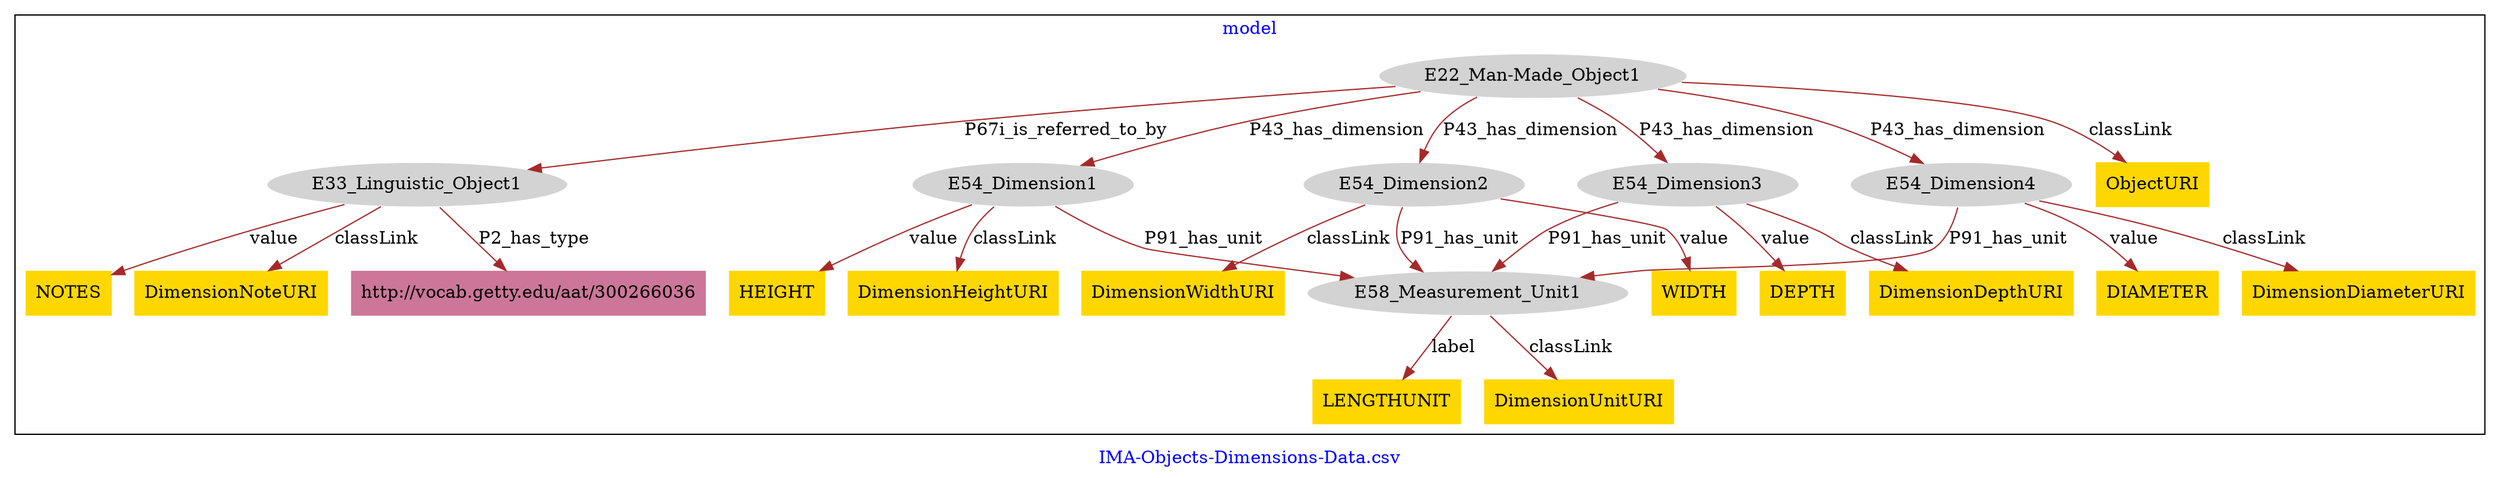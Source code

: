 digraph n0 {
fontcolor="blue"
remincross="true"
label="IMA-Objects-Dimensions-Data.csv"
subgraph cluster {
label="model"
n2[style="filled",color="white",fillcolor="lightgray",label="E22_Man-Made_Object1"];
n3[style="filled",color="white",fillcolor="lightgray",label="E33_Linguistic_Object1"];
n4[style="filled",color="white",fillcolor="lightgray",label="E54_Dimension1"];
n5[style="filled",color="white",fillcolor="lightgray",label="E54_Dimension2"];
n6[style="filled",color="white",fillcolor="lightgray",label="E54_Dimension3"];
n7[style="filled",color="white",fillcolor="lightgray",label="E54_Dimension4"];
n8[style="filled",color="white",fillcolor="lightgray",label="E58_Measurement_Unit1"];
n9[shape="plaintext",style="filled",fillcolor="gold",label="DIAMETER"];
n10[shape="plaintext",style="filled",fillcolor="gold",label="LENGTHUNIT"];
n11[shape="plaintext",style="filled",fillcolor="gold",label="ObjectURI"];
n12[shape="plaintext",style="filled",fillcolor="gold",label="DEPTH"];
n13[shape="plaintext",style="filled",fillcolor="gold",label="NOTES"];
n14[shape="plaintext",style="filled",fillcolor="gold",label="DimensionNoteURI"];
n15[shape="plaintext",style="filled",fillcolor="gold",label="DimensionDepthURI"];
n16[shape="plaintext",style="filled",fillcolor="gold",label="HEIGHT"];
n17[shape="plaintext",style="filled",fillcolor="gold",label="WIDTH"];
n18[shape="plaintext",style="filled",fillcolor="gold",label="DimensionHeightURI"];
n19[shape="plaintext",style="filled",fillcolor="gold",label="DimensionDiameterURI"];
n20[shape="plaintext",style="filled",fillcolor="gold",label="DimensionWidthURI"];
n21[shape="plaintext",style="filled",fillcolor="gold",label="DimensionUnitURI"];
n22[shape="plaintext",style="filled",fillcolor="#CC7799",label="http://vocab.getty.edu/aat/300266036"];
}
n2 -> n3[color="brown",fontcolor="black",label="P67i_is_referred_to_by"]
n2 -> n4[color="brown",fontcolor="black",label="P43_has_dimension"]
n2 -> n5[color="brown",fontcolor="black",label="P43_has_dimension"]
n2 -> n6[color="brown",fontcolor="black",label="P43_has_dimension"]
n2 -> n7[color="brown",fontcolor="black",label="P43_has_dimension"]
n4 -> n8[color="brown",fontcolor="black",label="P91_has_unit"]
n7 -> n9[color="brown",fontcolor="black",label="value"]
n8 -> n10[color="brown",fontcolor="black",label="label"]
n2 -> n11[color="brown",fontcolor="black",label="classLink"]
n6 -> n12[color="brown",fontcolor="black",label="value"]
n3 -> n13[color="brown",fontcolor="black",label="value"]
n3 -> n14[color="brown",fontcolor="black",label="classLink"]
n6 -> n15[color="brown",fontcolor="black",label="classLink"]
n4 -> n16[color="brown",fontcolor="black",label="value"]
n5 -> n17[color="brown",fontcolor="black",label="value"]
n4 -> n18[color="brown",fontcolor="black",label="classLink"]
n7 -> n19[color="brown",fontcolor="black",label="classLink"]
n5 -> n20[color="brown",fontcolor="black",label="classLink"]
n8 -> n21[color="brown",fontcolor="black",label="classLink"]
n7 -> n8[color="brown",fontcolor="black",label="P91_has_unit"]
n5 -> n8[color="brown",fontcolor="black",label="P91_has_unit"]
n3 -> n22[color="brown",fontcolor="black",label="P2_has_type"]
n6 -> n8[color="brown",fontcolor="black",label="P91_has_unit"]
}
